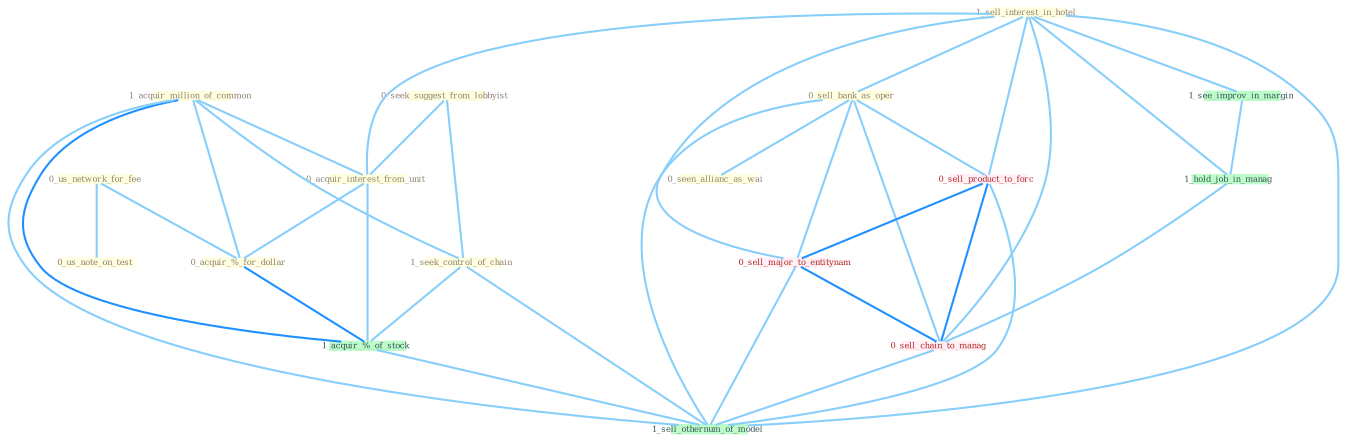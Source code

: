 Graph G{ 
    node
    [shape=polygon,style=filled,width=.5,height=.06,color="#BDFCC9",fixedsize=true,fontsize=4,
    fontcolor="#2f4f4f"];
    {node
    [color="#ffffe0", fontcolor="#8b7d6b"] "0_us_network_for_fee " "1_acquir_million_of_common " "0_seek_suggest_from_lobbyist " "1_sell_interest_in_hotel " "0_sell_bank_as_oper " "0_acquir_interest_from_unit " "0_acquir_%_for_dollar " "1_seek_control_of_chain " "0_seen_allianc_as_wai " "0_us_note_on_test "}
{node [color="#fff0f5", fontcolor="#b22222"] "0_sell_product_to_forc " "0_sell_major_to_entitynam " "0_sell_chain_to_manag "}
edge [color="#B0E2FF"];

	"0_us_network_for_fee " -- "0_acquir_%_for_dollar " [w="1", color="#87cefa" ];
	"0_us_network_for_fee " -- "0_us_note_on_test " [w="1", color="#87cefa" ];
	"1_acquir_million_of_common " -- "0_acquir_interest_from_unit " [w="1", color="#87cefa" ];
	"1_acquir_million_of_common " -- "0_acquir_%_for_dollar " [w="1", color="#87cefa" ];
	"1_acquir_million_of_common " -- "1_seek_control_of_chain " [w="1", color="#87cefa" ];
	"1_acquir_million_of_common " -- "1_acquir_%_of_stock " [w="2", color="#1e90ff" , len=0.8];
	"1_acquir_million_of_common " -- "1_sell_othernum_of_model " [w="1", color="#87cefa" ];
	"0_seek_suggest_from_lobbyist " -- "0_acquir_interest_from_unit " [w="1", color="#87cefa" ];
	"0_seek_suggest_from_lobbyist " -- "1_seek_control_of_chain " [w="1", color="#87cefa" ];
	"1_sell_interest_in_hotel " -- "0_sell_bank_as_oper " [w="1", color="#87cefa" ];
	"1_sell_interest_in_hotel " -- "0_acquir_interest_from_unit " [w="1", color="#87cefa" ];
	"1_sell_interest_in_hotel " -- "1_see_improv_in_margin " [w="1", color="#87cefa" ];
	"1_sell_interest_in_hotel " -- "1_hold_job_in_manag " [w="1", color="#87cefa" ];
	"1_sell_interest_in_hotel " -- "0_sell_product_to_forc " [w="1", color="#87cefa" ];
	"1_sell_interest_in_hotel " -- "0_sell_major_to_entitynam " [w="1", color="#87cefa" ];
	"1_sell_interest_in_hotel " -- "0_sell_chain_to_manag " [w="1", color="#87cefa" ];
	"1_sell_interest_in_hotel " -- "1_sell_othernum_of_model " [w="1", color="#87cefa" ];
	"0_sell_bank_as_oper " -- "0_seen_allianc_as_wai " [w="1", color="#87cefa" ];
	"0_sell_bank_as_oper " -- "0_sell_product_to_forc " [w="1", color="#87cefa" ];
	"0_sell_bank_as_oper " -- "0_sell_major_to_entitynam " [w="1", color="#87cefa" ];
	"0_sell_bank_as_oper " -- "0_sell_chain_to_manag " [w="1", color="#87cefa" ];
	"0_sell_bank_as_oper " -- "1_sell_othernum_of_model " [w="1", color="#87cefa" ];
	"0_acquir_interest_from_unit " -- "0_acquir_%_for_dollar " [w="1", color="#87cefa" ];
	"0_acquir_interest_from_unit " -- "1_acquir_%_of_stock " [w="1", color="#87cefa" ];
	"0_acquir_%_for_dollar " -- "1_acquir_%_of_stock " [w="2", color="#1e90ff" , len=0.8];
	"1_seek_control_of_chain " -- "1_acquir_%_of_stock " [w="1", color="#87cefa" ];
	"1_seek_control_of_chain " -- "1_sell_othernum_of_model " [w="1", color="#87cefa" ];
	"1_see_improv_in_margin " -- "1_hold_job_in_manag " [w="1", color="#87cefa" ];
	"1_acquir_%_of_stock " -- "1_sell_othernum_of_model " [w="1", color="#87cefa" ];
	"1_hold_job_in_manag " -- "0_sell_chain_to_manag " [w="1", color="#87cefa" ];
	"0_sell_product_to_forc " -- "0_sell_major_to_entitynam " [w="2", color="#1e90ff" , len=0.8];
	"0_sell_product_to_forc " -- "0_sell_chain_to_manag " [w="2", color="#1e90ff" , len=0.8];
	"0_sell_product_to_forc " -- "1_sell_othernum_of_model " [w="1", color="#87cefa" ];
	"0_sell_major_to_entitynam " -- "0_sell_chain_to_manag " [w="2", color="#1e90ff" , len=0.8];
	"0_sell_major_to_entitynam " -- "1_sell_othernum_of_model " [w="1", color="#87cefa" ];
	"0_sell_chain_to_manag " -- "1_sell_othernum_of_model " [w="1", color="#87cefa" ];
}